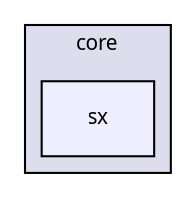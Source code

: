 digraph "sx" {
  compound=true
  node [ fontsize="10", fontname="FreeSans.ttf"];
  edge [ labelfontsize="10", labelfontname="FreeSans.ttf"];
  subgraph clusterdir_d3f702df5899af83d48ebd5a6235f692 {
    graph [ bgcolor="#ddddee", pencolor="black", label="core" fontname="FreeSans.ttf", fontsize="10", URL="dir_d3f702df5899af83d48ebd5a6235f692.html"]
  dir_e9e64f1061e14295542bbe0e1d869d81 [shape=box, label="sx", style="filled", fillcolor="#eeeeff", pencolor="black", URL="dir_e9e64f1061e14295542bbe0e1d869d81.html"];
  }
}
